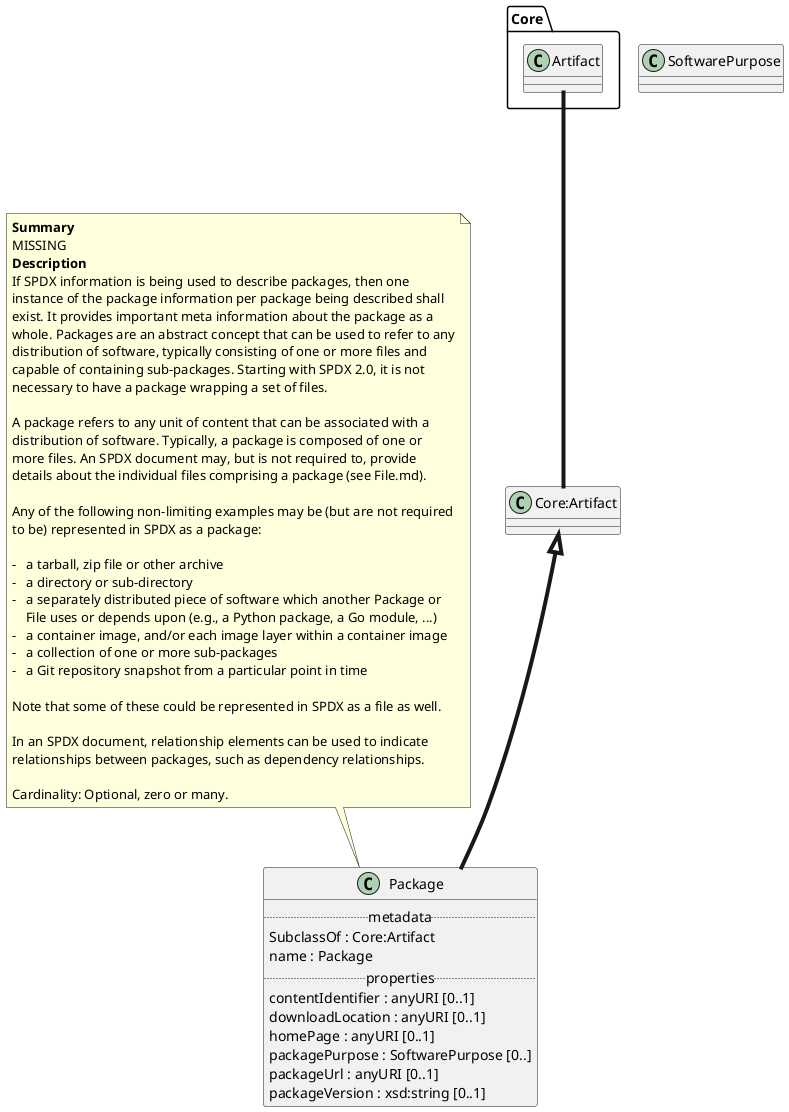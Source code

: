 @startuml
set separator ::
class Package {
.. metadata ..
    SubclassOf : Core:Artifact
    name : Package
.. properties ..
    contentIdentifier : anyURI [0..1]
    downloadLocation : anyURI [0..1]
    homePage : anyURI [0..1]
    packagePurpose : SoftwarePurpose [0..]
    packageUrl : anyURI [0..1]
    packageVersion : xsd:string [0..1]
}
note top of Package
<b>Summary</b>
MISSING
<b>Description</b>
If SPDX information is being used to describe packages, then one
instance of the package information per package being described shall
exist. It provides important meta information about the package as a
whole. Packages are an abstract concept that can be used to refer to any
distribution of software, typically consisting of one or more files and
capable of containing sub-packages. Starting with SPDX 2.0, it is not
necessary to have a package wrapping a set of files.

A package refers to any unit of content that can be associated with a
distribution of software. Typically, a package is composed of one or
more files. An SPDX document may, but is not required to, provide
details about the individual files comprising a package (see File.md).

Any of the following non-limiting examples may be (but are not required
to be) represented in SPDX as a package:

-   a tarball, zip file or other archive
-   a directory or sub-directory
-   a separately distributed piece of software which another Package or
    File uses or depends upon (e.g., a Python package, a Go module, ...)
-   a container image, and/or each image layer within a container image
-   a collection of one or more sub-packages
-   a Git repository snapshot from a particular point in time

Note that some of these could be represented in SPDX as a file as well.

In an SPDX document, relationship elements can be used to indicate
relationships between packages, such as dependency relationships.

Cardinality: Optional, zero or many.
end note
"Core:Artifact" <|-[thickness=4]- "Package"
"Core::Artifact" -[thickness=4]-- "Core:Artifact"
"SoftwarePurpose" <-[dotted]-- "Package::packagePurpose"
@enduml
